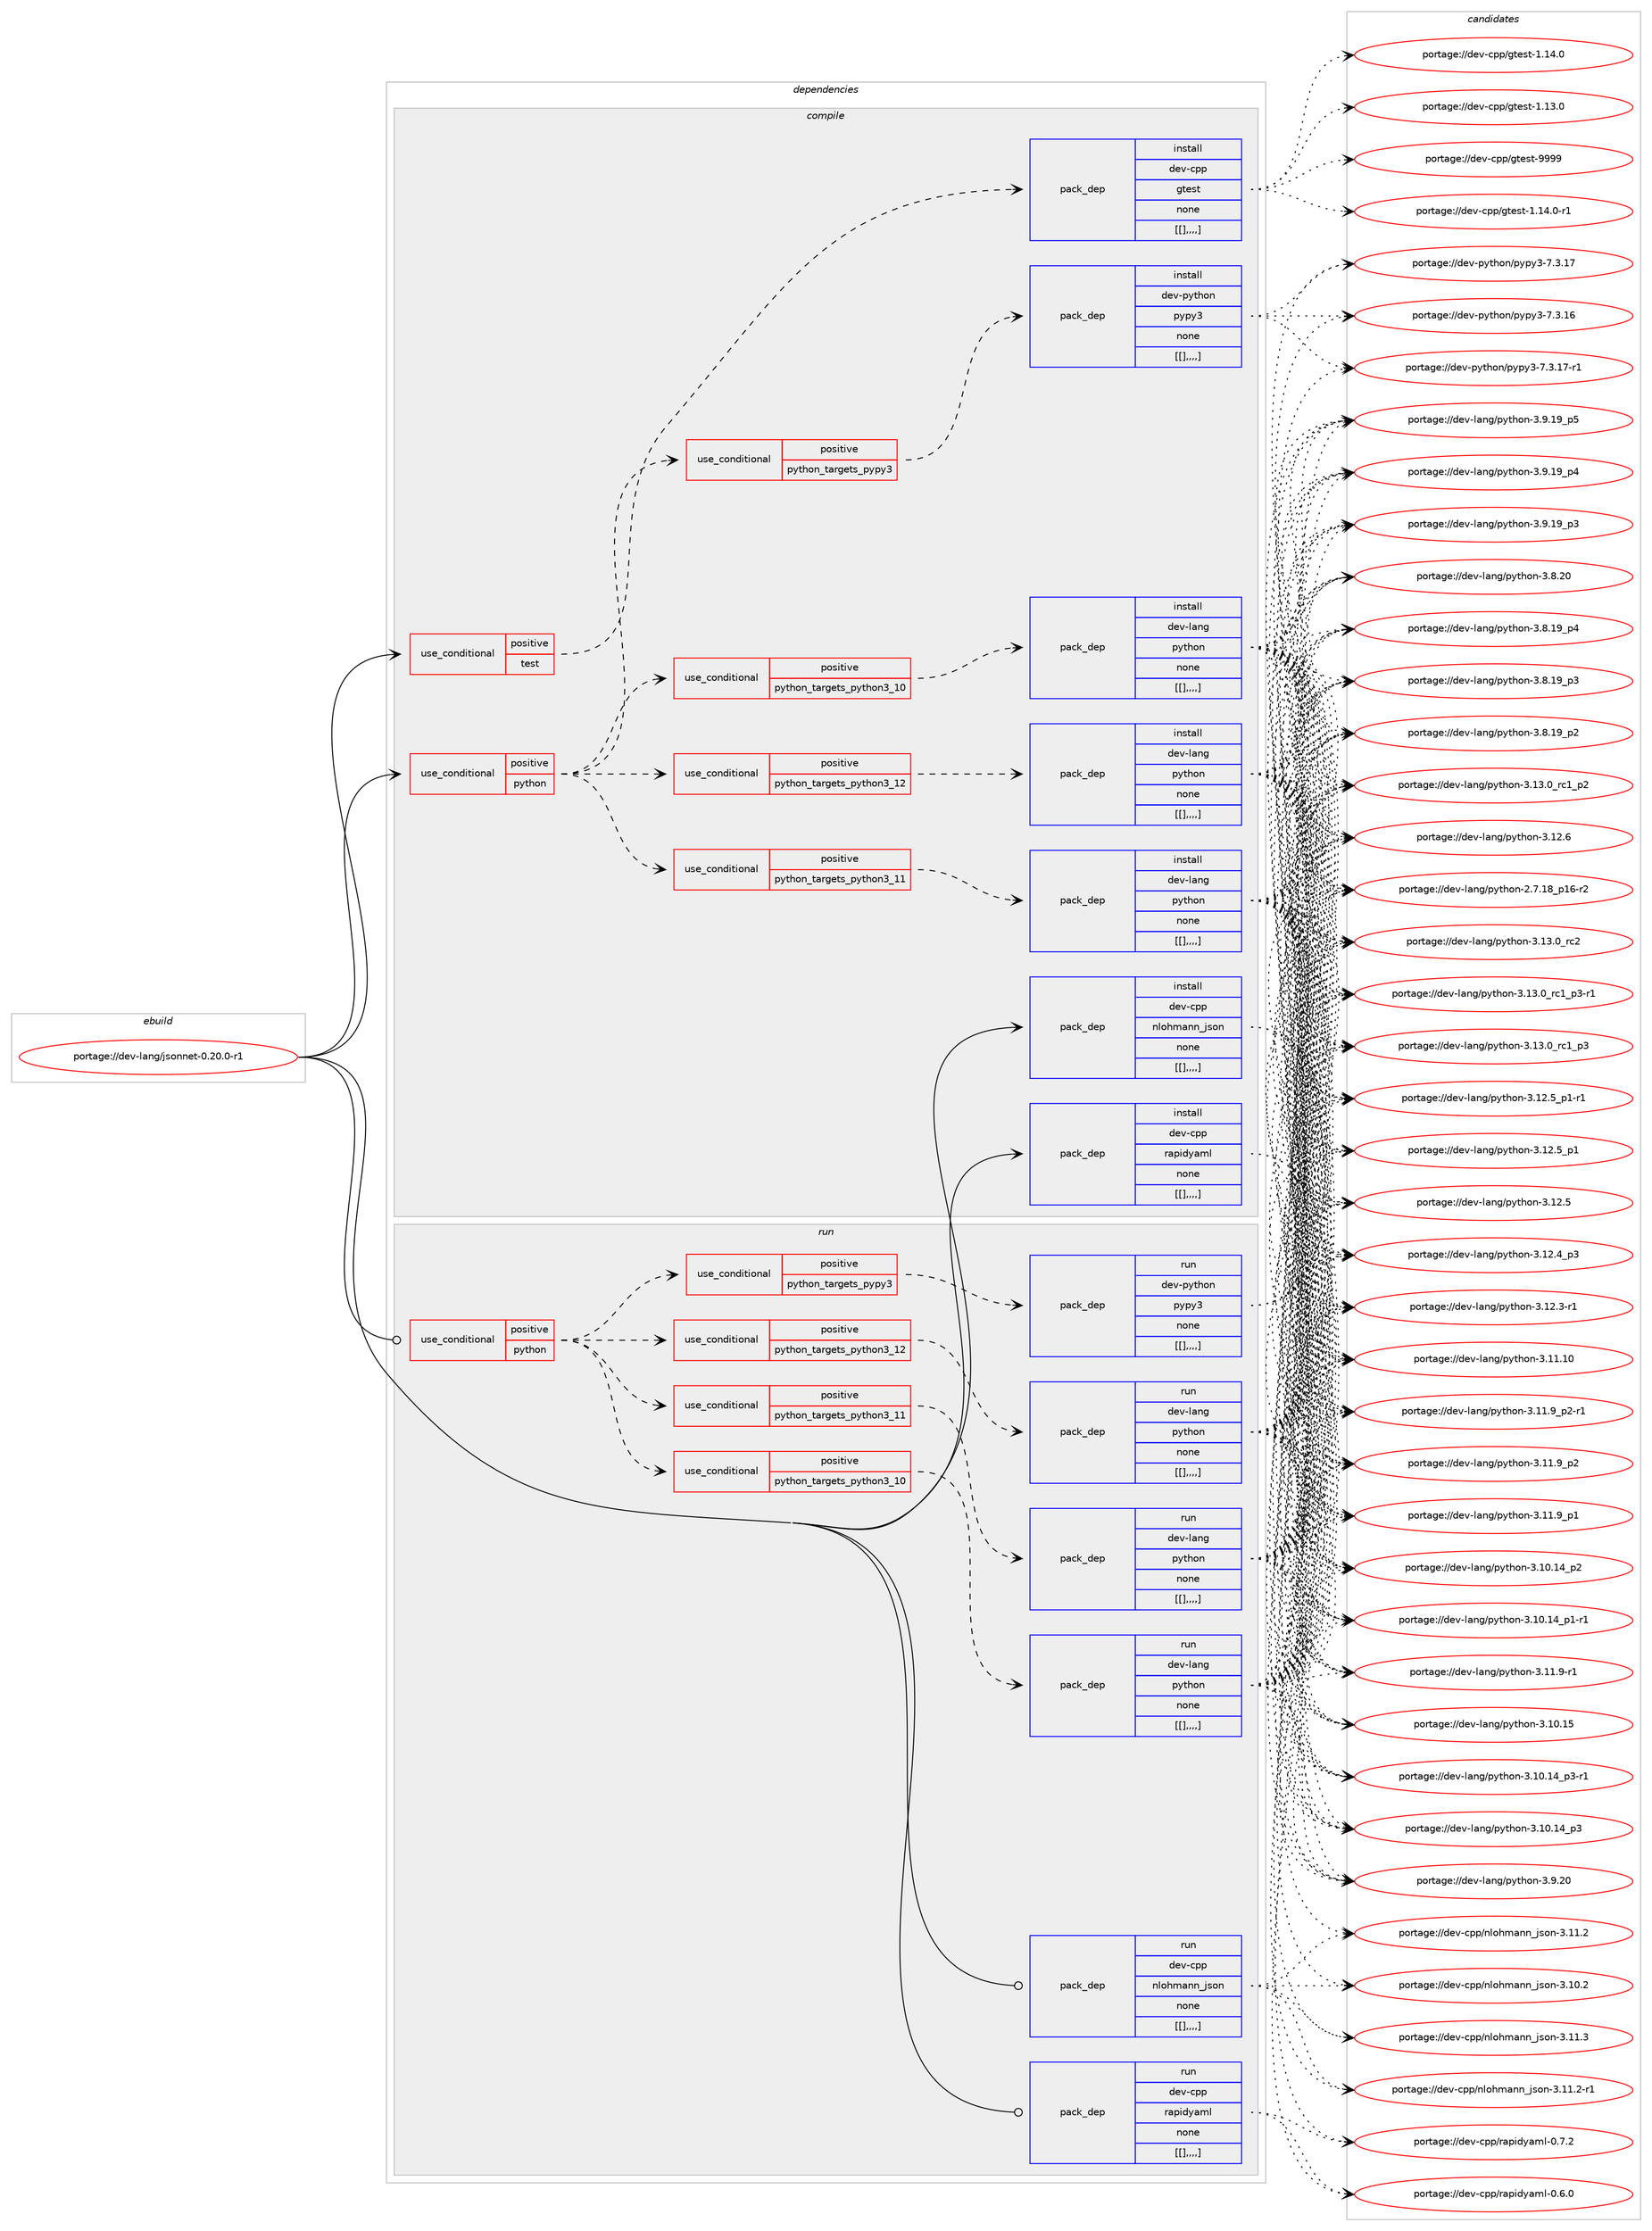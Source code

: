 digraph prolog {

# *************
# Graph options
# *************

newrank=true;
concentrate=true;
compound=true;
graph [rankdir=LR,fontname=Helvetica,fontsize=10,ranksep=1.5];#, ranksep=2.5, nodesep=0.2];
edge  [arrowhead=vee];
node  [fontname=Helvetica,fontsize=10];

# **********
# The ebuild
# **********

subgraph cluster_leftcol {
color=gray;
label=<<i>ebuild</i>>;
id [label="portage://dev-lang/jsonnet-0.20.0-r1", color=red, width=4, href="../dev-lang/jsonnet-0.20.0-r1.svg"];
}

# ****************
# The dependencies
# ****************

subgraph cluster_midcol {
color=gray;
label=<<i>dependencies</i>>;
subgraph cluster_compile {
fillcolor="#eeeeee";
style=filled;
label=<<i>compile</i>>;
subgraph cond23386 {
dependency99740 [label=<<TABLE BORDER="0" CELLBORDER="1" CELLSPACING="0" CELLPADDING="4"><TR><TD ROWSPAN="3" CELLPADDING="10">use_conditional</TD></TR><TR><TD>positive</TD></TR><TR><TD>python</TD></TR></TABLE>>, shape=none, color=red];
subgraph cond23387 {
dependency99741 [label=<<TABLE BORDER="0" CELLBORDER="1" CELLSPACING="0" CELLPADDING="4"><TR><TD ROWSPAN="3" CELLPADDING="10">use_conditional</TD></TR><TR><TD>positive</TD></TR><TR><TD>python_targets_pypy3</TD></TR></TABLE>>, shape=none, color=red];
subgraph pack75291 {
dependency99742 [label=<<TABLE BORDER="0" CELLBORDER="1" CELLSPACING="0" CELLPADDING="4" WIDTH="220"><TR><TD ROWSPAN="6" CELLPADDING="30">pack_dep</TD></TR><TR><TD WIDTH="110">install</TD></TR><TR><TD>dev-python</TD></TR><TR><TD>pypy3</TD></TR><TR><TD>none</TD></TR><TR><TD>[[],,,,]</TD></TR></TABLE>>, shape=none, color=blue];
}
dependency99741:e -> dependency99742:w [weight=20,style="dashed",arrowhead="vee"];
}
dependency99740:e -> dependency99741:w [weight=20,style="dashed",arrowhead="vee"];
subgraph cond23388 {
dependency99743 [label=<<TABLE BORDER="0" CELLBORDER="1" CELLSPACING="0" CELLPADDING="4"><TR><TD ROWSPAN="3" CELLPADDING="10">use_conditional</TD></TR><TR><TD>positive</TD></TR><TR><TD>python_targets_python3_10</TD></TR></TABLE>>, shape=none, color=red];
subgraph pack75292 {
dependency99744 [label=<<TABLE BORDER="0" CELLBORDER="1" CELLSPACING="0" CELLPADDING="4" WIDTH="220"><TR><TD ROWSPAN="6" CELLPADDING="30">pack_dep</TD></TR><TR><TD WIDTH="110">install</TD></TR><TR><TD>dev-lang</TD></TR><TR><TD>python</TD></TR><TR><TD>none</TD></TR><TR><TD>[[],,,,]</TD></TR></TABLE>>, shape=none, color=blue];
}
dependency99743:e -> dependency99744:w [weight=20,style="dashed",arrowhead="vee"];
}
dependency99740:e -> dependency99743:w [weight=20,style="dashed",arrowhead="vee"];
subgraph cond23389 {
dependency99745 [label=<<TABLE BORDER="0" CELLBORDER="1" CELLSPACING="0" CELLPADDING="4"><TR><TD ROWSPAN="3" CELLPADDING="10">use_conditional</TD></TR><TR><TD>positive</TD></TR><TR><TD>python_targets_python3_11</TD></TR></TABLE>>, shape=none, color=red];
subgraph pack75293 {
dependency99746 [label=<<TABLE BORDER="0" CELLBORDER="1" CELLSPACING="0" CELLPADDING="4" WIDTH="220"><TR><TD ROWSPAN="6" CELLPADDING="30">pack_dep</TD></TR><TR><TD WIDTH="110">install</TD></TR><TR><TD>dev-lang</TD></TR><TR><TD>python</TD></TR><TR><TD>none</TD></TR><TR><TD>[[],,,,]</TD></TR></TABLE>>, shape=none, color=blue];
}
dependency99745:e -> dependency99746:w [weight=20,style="dashed",arrowhead="vee"];
}
dependency99740:e -> dependency99745:w [weight=20,style="dashed",arrowhead="vee"];
subgraph cond23390 {
dependency99747 [label=<<TABLE BORDER="0" CELLBORDER="1" CELLSPACING="0" CELLPADDING="4"><TR><TD ROWSPAN="3" CELLPADDING="10">use_conditional</TD></TR><TR><TD>positive</TD></TR><TR><TD>python_targets_python3_12</TD></TR></TABLE>>, shape=none, color=red];
subgraph pack75294 {
dependency99748 [label=<<TABLE BORDER="0" CELLBORDER="1" CELLSPACING="0" CELLPADDING="4" WIDTH="220"><TR><TD ROWSPAN="6" CELLPADDING="30">pack_dep</TD></TR><TR><TD WIDTH="110">install</TD></TR><TR><TD>dev-lang</TD></TR><TR><TD>python</TD></TR><TR><TD>none</TD></TR><TR><TD>[[],,,,]</TD></TR></TABLE>>, shape=none, color=blue];
}
dependency99747:e -> dependency99748:w [weight=20,style="dashed",arrowhead="vee"];
}
dependency99740:e -> dependency99747:w [weight=20,style="dashed",arrowhead="vee"];
}
id:e -> dependency99740:w [weight=20,style="solid",arrowhead="vee"];
subgraph cond23391 {
dependency99749 [label=<<TABLE BORDER="0" CELLBORDER="1" CELLSPACING="0" CELLPADDING="4"><TR><TD ROWSPAN="3" CELLPADDING="10">use_conditional</TD></TR><TR><TD>positive</TD></TR><TR><TD>test</TD></TR></TABLE>>, shape=none, color=red];
subgraph pack75295 {
dependency99750 [label=<<TABLE BORDER="0" CELLBORDER="1" CELLSPACING="0" CELLPADDING="4" WIDTH="220"><TR><TD ROWSPAN="6" CELLPADDING="30">pack_dep</TD></TR><TR><TD WIDTH="110">install</TD></TR><TR><TD>dev-cpp</TD></TR><TR><TD>gtest</TD></TR><TR><TD>none</TD></TR><TR><TD>[[],,,,]</TD></TR></TABLE>>, shape=none, color=blue];
}
dependency99749:e -> dependency99750:w [weight=20,style="dashed",arrowhead="vee"];
}
id:e -> dependency99749:w [weight=20,style="solid",arrowhead="vee"];
subgraph pack75296 {
dependency99751 [label=<<TABLE BORDER="0" CELLBORDER="1" CELLSPACING="0" CELLPADDING="4" WIDTH="220"><TR><TD ROWSPAN="6" CELLPADDING="30">pack_dep</TD></TR><TR><TD WIDTH="110">install</TD></TR><TR><TD>dev-cpp</TD></TR><TR><TD>nlohmann_json</TD></TR><TR><TD>none</TD></TR><TR><TD>[[],,,,]</TD></TR></TABLE>>, shape=none, color=blue];
}
id:e -> dependency99751:w [weight=20,style="solid",arrowhead="vee"];
subgraph pack75297 {
dependency99752 [label=<<TABLE BORDER="0" CELLBORDER="1" CELLSPACING="0" CELLPADDING="4" WIDTH="220"><TR><TD ROWSPAN="6" CELLPADDING="30">pack_dep</TD></TR><TR><TD WIDTH="110">install</TD></TR><TR><TD>dev-cpp</TD></TR><TR><TD>rapidyaml</TD></TR><TR><TD>none</TD></TR><TR><TD>[[],,,,]</TD></TR></TABLE>>, shape=none, color=blue];
}
id:e -> dependency99752:w [weight=20,style="solid",arrowhead="vee"];
}
subgraph cluster_compileandrun {
fillcolor="#eeeeee";
style=filled;
label=<<i>compile and run</i>>;
}
subgraph cluster_run {
fillcolor="#eeeeee";
style=filled;
label=<<i>run</i>>;
subgraph cond23392 {
dependency99753 [label=<<TABLE BORDER="0" CELLBORDER="1" CELLSPACING="0" CELLPADDING="4"><TR><TD ROWSPAN="3" CELLPADDING="10">use_conditional</TD></TR><TR><TD>positive</TD></TR><TR><TD>python</TD></TR></TABLE>>, shape=none, color=red];
subgraph cond23393 {
dependency99754 [label=<<TABLE BORDER="0" CELLBORDER="1" CELLSPACING="0" CELLPADDING="4"><TR><TD ROWSPAN="3" CELLPADDING="10">use_conditional</TD></TR><TR><TD>positive</TD></TR><TR><TD>python_targets_pypy3</TD></TR></TABLE>>, shape=none, color=red];
subgraph pack75298 {
dependency99755 [label=<<TABLE BORDER="0" CELLBORDER="1" CELLSPACING="0" CELLPADDING="4" WIDTH="220"><TR><TD ROWSPAN="6" CELLPADDING="30">pack_dep</TD></TR><TR><TD WIDTH="110">run</TD></TR><TR><TD>dev-python</TD></TR><TR><TD>pypy3</TD></TR><TR><TD>none</TD></TR><TR><TD>[[],,,,]</TD></TR></TABLE>>, shape=none, color=blue];
}
dependency99754:e -> dependency99755:w [weight=20,style="dashed",arrowhead="vee"];
}
dependency99753:e -> dependency99754:w [weight=20,style="dashed",arrowhead="vee"];
subgraph cond23394 {
dependency99756 [label=<<TABLE BORDER="0" CELLBORDER="1" CELLSPACING="0" CELLPADDING="4"><TR><TD ROWSPAN="3" CELLPADDING="10">use_conditional</TD></TR><TR><TD>positive</TD></TR><TR><TD>python_targets_python3_10</TD></TR></TABLE>>, shape=none, color=red];
subgraph pack75299 {
dependency99757 [label=<<TABLE BORDER="0" CELLBORDER="1" CELLSPACING="0" CELLPADDING="4" WIDTH="220"><TR><TD ROWSPAN="6" CELLPADDING="30">pack_dep</TD></TR><TR><TD WIDTH="110">run</TD></TR><TR><TD>dev-lang</TD></TR><TR><TD>python</TD></TR><TR><TD>none</TD></TR><TR><TD>[[],,,,]</TD></TR></TABLE>>, shape=none, color=blue];
}
dependency99756:e -> dependency99757:w [weight=20,style="dashed",arrowhead="vee"];
}
dependency99753:e -> dependency99756:w [weight=20,style="dashed",arrowhead="vee"];
subgraph cond23395 {
dependency99758 [label=<<TABLE BORDER="0" CELLBORDER="1" CELLSPACING="0" CELLPADDING="4"><TR><TD ROWSPAN="3" CELLPADDING="10">use_conditional</TD></TR><TR><TD>positive</TD></TR><TR><TD>python_targets_python3_11</TD></TR></TABLE>>, shape=none, color=red];
subgraph pack75300 {
dependency99759 [label=<<TABLE BORDER="0" CELLBORDER="1" CELLSPACING="0" CELLPADDING="4" WIDTH="220"><TR><TD ROWSPAN="6" CELLPADDING="30">pack_dep</TD></TR><TR><TD WIDTH="110">run</TD></TR><TR><TD>dev-lang</TD></TR><TR><TD>python</TD></TR><TR><TD>none</TD></TR><TR><TD>[[],,,,]</TD></TR></TABLE>>, shape=none, color=blue];
}
dependency99758:e -> dependency99759:w [weight=20,style="dashed",arrowhead="vee"];
}
dependency99753:e -> dependency99758:w [weight=20,style="dashed",arrowhead="vee"];
subgraph cond23396 {
dependency99760 [label=<<TABLE BORDER="0" CELLBORDER="1" CELLSPACING="0" CELLPADDING="4"><TR><TD ROWSPAN="3" CELLPADDING="10">use_conditional</TD></TR><TR><TD>positive</TD></TR><TR><TD>python_targets_python3_12</TD></TR></TABLE>>, shape=none, color=red];
subgraph pack75301 {
dependency99761 [label=<<TABLE BORDER="0" CELLBORDER="1" CELLSPACING="0" CELLPADDING="4" WIDTH="220"><TR><TD ROWSPAN="6" CELLPADDING="30">pack_dep</TD></TR><TR><TD WIDTH="110">run</TD></TR><TR><TD>dev-lang</TD></TR><TR><TD>python</TD></TR><TR><TD>none</TD></TR><TR><TD>[[],,,,]</TD></TR></TABLE>>, shape=none, color=blue];
}
dependency99760:e -> dependency99761:w [weight=20,style="dashed",arrowhead="vee"];
}
dependency99753:e -> dependency99760:w [weight=20,style="dashed",arrowhead="vee"];
}
id:e -> dependency99753:w [weight=20,style="solid",arrowhead="odot"];
subgraph pack75302 {
dependency99762 [label=<<TABLE BORDER="0" CELLBORDER="1" CELLSPACING="0" CELLPADDING="4" WIDTH="220"><TR><TD ROWSPAN="6" CELLPADDING="30">pack_dep</TD></TR><TR><TD WIDTH="110">run</TD></TR><TR><TD>dev-cpp</TD></TR><TR><TD>nlohmann_json</TD></TR><TR><TD>none</TD></TR><TR><TD>[[],,,,]</TD></TR></TABLE>>, shape=none, color=blue];
}
id:e -> dependency99762:w [weight=20,style="solid",arrowhead="odot"];
subgraph pack75303 {
dependency99763 [label=<<TABLE BORDER="0" CELLBORDER="1" CELLSPACING="0" CELLPADDING="4" WIDTH="220"><TR><TD ROWSPAN="6" CELLPADDING="30">pack_dep</TD></TR><TR><TD WIDTH="110">run</TD></TR><TR><TD>dev-cpp</TD></TR><TR><TD>rapidyaml</TD></TR><TR><TD>none</TD></TR><TR><TD>[[],,,,]</TD></TR></TABLE>>, shape=none, color=blue];
}
id:e -> dependency99763:w [weight=20,style="solid",arrowhead="odot"];
}
}

# **************
# The candidates
# **************

subgraph cluster_choices {
rank=same;
color=gray;
label=<<i>candidates</i>>;

subgraph choice75291 {
color=black;
nodesep=1;
choice100101118451121211161041111104711212111212151455546514649554511449 [label="portage://dev-python/pypy3-7.3.17-r1", color=red, width=4,href="../dev-python/pypy3-7.3.17-r1.svg"];
choice10010111845112121116104111110471121211121215145554651464955 [label="portage://dev-python/pypy3-7.3.17", color=red, width=4,href="../dev-python/pypy3-7.3.17.svg"];
choice10010111845112121116104111110471121211121215145554651464954 [label="portage://dev-python/pypy3-7.3.16", color=red, width=4,href="../dev-python/pypy3-7.3.16.svg"];
dependency99742:e -> choice100101118451121211161041111104711212111212151455546514649554511449:w [style=dotted,weight="100"];
dependency99742:e -> choice10010111845112121116104111110471121211121215145554651464955:w [style=dotted,weight="100"];
dependency99742:e -> choice10010111845112121116104111110471121211121215145554651464954:w [style=dotted,weight="100"];
}
subgraph choice75292 {
color=black;
nodesep=1;
choice10010111845108971101034711212111610411111045514649514648951149950 [label="portage://dev-lang/python-3.13.0_rc2", color=red, width=4,href="../dev-lang/python-3.13.0_rc2.svg"];
choice1001011184510897110103471121211161041111104551464951464895114994995112514511449 [label="portage://dev-lang/python-3.13.0_rc1_p3-r1", color=red, width=4,href="../dev-lang/python-3.13.0_rc1_p3-r1.svg"];
choice100101118451089711010347112121116104111110455146495146489511499499511251 [label="portage://dev-lang/python-3.13.0_rc1_p3", color=red, width=4,href="../dev-lang/python-3.13.0_rc1_p3.svg"];
choice100101118451089711010347112121116104111110455146495146489511499499511250 [label="portage://dev-lang/python-3.13.0_rc1_p2", color=red, width=4,href="../dev-lang/python-3.13.0_rc1_p2.svg"];
choice10010111845108971101034711212111610411111045514649504654 [label="portage://dev-lang/python-3.12.6", color=red, width=4,href="../dev-lang/python-3.12.6.svg"];
choice1001011184510897110103471121211161041111104551464950465395112494511449 [label="portage://dev-lang/python-3.12.5_p1-r1", color=red, width=4,href="../dev-lang/python-3.12.5_p1-r1.svg"];
choice100101118451089711010347112121116104111110455146495046539511249 [label="portage://dev-lang/python-3.12.5_p1", color=red, width=4,href="../dev-lang/python-3.12.5_p1.svg"];
choice10010111845108971101034711212111610411111045514649504653 [label="portage://dev-lang/python-3.12.5", color=red, width=4,href="../dev-lang/python-3.12.5.svg"];
choice100101118451089711010347112121116104111110455146495046529511251 [label="portage://dev-lang/python-3.12.4_p3", color=red, width=4,href="../dev-lang/python-3.12.4_p3.svg"];
choice100101118451089711010347112121116104111110455146495046514511449 [label="portage://dev-lang/python-3.12.3-r1", color=red, width=4,href="../dev-lang/python-3.12.3-r1.svg"];
choice1001011184510897110103471121211161041111104551464949464948 [label="portage://dev-lang/python-3.11.10", color=red, width=4,href="../dev-lang/python-3.11.10.svg"];
choice1001011184510897110103471121211161041111104551464949465795112504511449 [label="portage://dev-lang/python-3.11.9_p2-r1", color=red, width=4,href="../dev-lang/python-3.11.9_p2-r1.svg"];
choice100101118451089711010347112121116104111110455146494946579511250 [label="portage://dev-lang/python-3.11.9_p2", color=red, width=4,href="../dev-lang/python-3.11.9_p2.svg"];
choice100101118451089711010347112121116104111110455146494946579511249 [label="portage://dev-lang/python-3.11.9_p1", color=red, width=4,href="../dev-lang/python-3.11.9_p1.svg"];
choice100101118451089711010347112121116104111110455146494946574511449 [label="portage://dev-lang/python-3.11.9-r1", color=red, width=4,href="../dev-lang/python-3.11.9-r1.svg"];
choice1001011184510897110103471121211161041111104551464948464953 [label="portage://dev-lang/python-3.10.15", color=red, width=4,href="../dev-lang/python-3.10.15.svg"];
choice100101118451089711010347112121116104111110455146494846495295112514511449 [label="portage://dev-lang/python-3.10.14_p3-r1", color=red, width=4,href="../dev-lang/python-3.10.14_p3-r1.svg"];
choice10010111845108971101034711212111610411111045514649484649529511251 [label="portage://dev-lang/python-3.10.14_p3", color=red, width=4,href="../dev-lang/python-3.10.14_p3.svg"];
choice10010111845108971101034711212111610411111045514649484649529511250 [label="portage://dev-lang/python-3.10.14_p2", color=red, width=4,href="../dev-lang/python-3.10.14_p2.svg"];
choice100101118451089711010347112121116104111110455146494846495295112494511449 [label="portage://dev-lang/python-3.10.14_p1-r1", color=red, width=4,href="../dev-lang/python-3.10.14_p1-r1.svg"];
choice10010111845108971101034711212111610411111045514657465048 [label="portage://dev-lang/python-3.9.20", color=red, width=4,href="../dev-lang/python-3.9.20.svg"];
choice100101118451089711010347112121116104111110455146574649579511253 [label="portage://dev-lang/python-3.9.19_p5", color=red, width=4,href="../dev-lang/python-3.9.19_p5.svg"];
choice100101118451089711010347112121116104111110455146574649579511252 [label="portage://dev-lang/python-3.9.19_p4", color=red, width=4,href="../dev-lang/python-3.9.19_p4.svg"];
choice100101118451089711010347112121116104111110455146574649579511251 [label="portage://dev-lang/python-3.9.19_p3", color=red, width=4,href="../dev-lang/python-3.9.19_p3.svg"];
choice10010111845108971101034711212111610411111045514656465048 [label="portage://dev-lang/python-3.8.20", color=red, width=4,href="../dev-lang/python-3.8.20.svg"];
choice100101118451089711010347112121116104111110455146564649579511252 [label="portage://dev-lang/python-3.8.19_p4", color=red, width=4,href="../dev-lang/python-3.8.19_p4.svg"];
choice100101118451089711010347112121116104111110455146564649579511251 [label="portage://dev-lang/python-3.8.19_p3", color=red, width=4,href="../dev-lang/python-3.8.19_p3.svg"];
choice100101118451089711010347112121116104111110455146564649579511250 [label="portage://dev-lang/python-3.8.19_p2", color=red, width=4,href="../dev-lang/python-3.8.19_p2.svg"];
choice100101118451089711010347112121116104111110455046554649569511249544511450 [label="portage://dev-lang/python-2.7.18_p16-r2", color=red, width=4,href="../dev-lang/python-2.7.18_p16-r2.svg"];
dependency99744:e -> choice10010111845108971101034711212111610411111045514649514648951149950:w [style=dotted,weight="100"];
dependency99744:e -> choice1001011184510897110103471121211161041111104551464951464895114994995112514511449:w [style=dotted,weight="100"];
dependency99744:e -> choice100101118451089711010347112121116104111110455146495146489511499499511251:w [style=dotted,weight="100"];
dependency99744:e -> choice100101118451089711010347112121116104111110455146495146489511499499511250:w [style=dotted,weight="100"];
dependency99744:e -> choice10010111845108971101034711212111610411111045514649504654:w [style=dotted,weight="100"];
dependency99744:e -> choice1001011184510897110103471121211161041111104551464950465395112494511449:w [style=dotted,weight="100"];
dependency99744:e -> choice100101118451089711010347112121116104111110455146495046539511249:w [style=dotted,weight="100"];
dependency99744:e -> choice10010111845108971101034711212111610411111045514649504653:w [style=dotted,weight="100"];
dependency99744:e -> choice100101118451089711010347112121116104111110455146495046529511251:w [style=dotted,weight="100"];
dependency99744:e -> choice100101118451089711010347112121116104111110455146495046514511449:w [style=dotted,weight="100"];
dependency99744:e -> choice1001011184510897110103471121211161041111104551464949464948:w [style=dotted,weight="100"];
dependency99744:e -> choice1001011184510897110103471121211161041111104551464949465795112504511449:w [style=dotted,weight="100"];
dependency99744:e -> choice100101118451089711010347112121116104111110455146494946579511250:w [style=dotted,weight="100"];
dependency99744:e -> choice100101118451089711010347112121116104111110455146494946579511249:w [style=dotted,weight="100"];
dependency99744:e -> choice100101118451089711010347112121116104111110455146494946574511449:w [style=dotted,weight="100"];
dependency99744:e -> choice1001011184510897110103471121211161041111104551464948464953:w [style=dotted,weight="100"];
dependency99744:e -> choice100101118451089711010347112121116104111110455146494846495295112514511449:w [style=dotted,weight="100"];
dependency99744:e -> choice10010111845108971101034711212111610411111045514649484649529511251:w [style=dotted,weight="100"];
dependency99744:e -> choice10010111845108971101034711212111610411111045514649484649529511250:w [style=dotted,weight="100"];
dependency99744:e -> choice100101118451089711010347112121116104111110455146494846495295112494511449:w [style=dotted,weight="100"];
dependency99744:e -> choice10010111845108971101034711212111610411111045514657465048:w [style=dotted,weight="100"];
dependency99744:e -> choice100101118451089711010347112121116104111110455146574649579511253:w [style=dotted,weight="100"];
dependency99744:e -> choice100101118451089711010347112121116104111110455146574649579511252:w [style=dotted,weight="100"];
dependency99744:e -> choice100101118451089711010347112121116104111110455146574649579511251:w [style=dotted,weight="100"];
dependency99744:e -> choice10010111845108971101034711212111610411111045514656465048:w [style=dotted,weight="100"];
dependency99744:e -> choice100101118451089711010347112121116104111110455146564649579511252:w [style=dotted,weight="100"];
dependency99744:e -> choice100101118451089711010347112121116104111110455146564649579511251:w [style=dotted,weight="100"];
dependency99744:e -> choice100101118451089711010347112121116104111110455146564649579511250:w [style=dotted,weight="100"];
dependency99744:e -> choice100101118451089711010347112121116104111110455046554649569511249544511450:w [style=dotted,weight="100"];
}
subgraph choice75293 {
color=black;
nodesep=1;
choice10010111845108971101034711212111610411111045514649514648951149950 [label="portage://dev-lang/python-3.13.0_rc2", color=red, width=4,href="../dev-lang/python-3.13.0_rc2.svg"];
choice1001011184510897110103471121211161041111104551464951464895114994995112514511449 [label="portage://dev-lang/python-3.13.0_rc1_p3-r1", color=red, width=4,href="../dev-lang/python-3.13.0_rc1_p3-r1.svg"];
choice100101118451089711010347112121116104111110455146495146489511499499511251 [label="portage://dev-lang/python-3.13.0_rc1_p3", color=red, width=4,href="../dev-lang/python-3.13.0_rc1_p3.svg"];
choice100101118451089711010347112121116104111110455146495146489511499499511250 [label="portage://dev-lang/python-3.13.0_rc1_p2", color=red, width=4,href="../dev-lang/python-3.13.0_rc1_p2.svg"];
choice10010111845108971101034711212111610411111045514649504654 [label="portage://dev-lang/python-3.12.6", color=red, width=4,href="../dev-lang/python-3.12.6.svg"];
choice1001011184510897110103471121211161041111104551464950465395112494511449 [label="portage://dev-lang/python-3.12.5_p1-r1", color=red, width=4,href="../dev-lang/python-3.12.5_p1-r1.svg"];
choice100101118451089711010347112121116104111110455146495046539511249 [label="portage://dev-lang/python-3.12.5_p1", color=red, width=4,href="../dev-lang/python-3.12.5_p1.svg"];
choice10010111845108971101034711212111610411111045514649504653 [label="portage://dev-lang/python-3.12.5", color=red, width=4,href="../dev-lang/python-3.12.5.svg"];
choice100101118451089711010347112121116104111110455146495046529511251 [label="portage://dev-lang/python-3.12.4_p3", color=red, width=4,href="../dev-lang/python-3.12.4_p3.svg"];
choice100101118451089711010347112121116104111110455146495046514511449 [label="portage://dev-lang/python-3.12.3-r1", color=red, width=4,href="../dev-lang/python-3.12.3-r1.svg"];
choice1001011184510897110103471121211161041111104551464949464948 [label="portage://dev-lang/python-3.11.10", color=red, width=4,href="../dev-lang/python-3.11.10.svg"];
choice1001011184510897110103471121211161041111104551464949465795112504511449 [label="portage://dev-lang/python-3.11.9_p2-r1", color=red, width=4,href="../dev-lang/python-3.11.9_p2-r1.svg"];
choice100101118451089711010347112121116104111110455146494946579511250 [label="portage://dev-lang/python-3.11.9_p2", color=red, width=4,href="../dev-lang/python-3.11.9_p2.svg"];
choice100101118451089711010347112121116104111110455146494946579511249 [label="portage://dev-lang/python-3.11.9_p1", color=red, width=4,href="../dev-lang/python-3.11.9_p1.svg"];
choice100101118451089711010347112121116104111110455146494946574511449 [label="portage://dev-lang/python-3.11.9-r1", color=red, width=4,href="../dev-lang/python-3.11.9-r1.svg"];
choice1001011184510897110103471121211161041111104551464948464953 [label="portage://dev-lang/python-3.10.15", color=red, width=4,href="../dev-lang/python-3.10.15.svg"];
choice100101118451089711010347112121116104111110455146494846495295112514511449 [label="portage://dev-lang/python-3.10.14_p3-r1", color=red, width=4,href="../dev-lang/python-3.10.14_p3-r1.svg"];
choice10010111845108971101034711212111610411111045514649484649529511251 [label="portage://dev-lang/python-3.10.14_p3", color=red, width=4,href="../dev-lang/python-3.10.14_p3.svg"];
choice10010111845108971101034711212111610411111045514649484649529511250 [label="portage://dev-lang/python-3.10.14_p2", color=red, width=4,href="../dev-lang/python-3.10.14_p2.svg"];
choice100101118451089711010347112121116104111110455146494846495295112494511449 [label="portage://dev-lang/python-3.10.14_p1-r1", color=red, width=4,href="../dev-lang/python-3.10.14_p1-r1.svg"];
choice10010111845108971101034711212111610411111045514657465048 [label="portage://dev-lang/python-3.9.20", color=red, width=4,href="../dev-lang/python-3.9.20.svg"];
choice100101118451089711010347112121116104111110455146574649579511253 [label="portage://dev-lang/python-3.9.19_p5", color=red, width=4,href="../dev-lang/python-3.9.19_p5.svg"];
choice100101118451089711010347112121116104111110455146574649579511252 [label="portage://dev-lang/python-3.9.19_p4", color=red, width=4,href="../dev-lang/python-3.9.19_p4.svg"];
choice100101118451089711010347112121116104111110455146574649579511251 [label="portage://dev-lang/python-3.9.19_p3", color=red, width=4,href="../dev-lang/python-3.9.19_p3.svg"];
choice10010111845108971101034711212111610411111045514656465048 [label="portage://dev-lang/python-3.8.20", color=red, width=4,href="../dev-lang/python-3.8.20.svg"];
choice100101118451089711010347112121116104111110455146564649579511252 [label="portage://dev-lang/python-3.8.19_p4", color=red, width=4,href="../dev-lang/python-3.8.19_p4.svg"];
choice100101118451089711010347112121116104111110455146564649579511251 [label="portage://dev-lang/python-3.8.19_p3", color=red, width=4,href="../dev-lang/python-3.8.19_p3.svg"];
choice100101118451089711010347112121116104111110455146564649579511250 [label="portage://dev-lang/python-3.8.19_p2", color=red, width=4,href="../dev-lang/python-3.8.19_p2.svg"];
choice100101118451089711010347112121116104111110455046554649569511249544511450 [label="portage://dev-lang/python-2.7.18_p16-r2", color=red, width=4,href="../dev-lang/python-2.7.18_p16-r2.svg"];
dependency99746:e -> choice10010111845108971101034711212111610411111045514649514648951149950:w [style=dotted,weight="100"];
dependency99746:e -> choice1001011184510897110103471121211161041111104551464951464895114994995112514511449:w [style=dotted,weight="100"];
dependency99746:e -> choice100101118451089711010347112121116104111110455146495146489511499499511251:w [style=dotted,weight="100"];
dependency99746:e -> choice100101118451089711010347112121116104111110455146495146489511499499511250:w [style=dotted,weight="100"];
dependency99746:e -> choice10010111845108971101034711212111610411111045514649504654:w [style=dotted,weight="100"];
dependency99746:e -> choice1001011184510897110103471121211161041111104551464950465395112494511449:w [style=dotted,weight="100"];
dependency99746:e -> choice100101118451089711010347112121116104111110455146495046539511249:w [style=dotted,weight="100"];
dependency99746:e -> choice10010111845108971101034711212111610411111045514649504653:w [style=dotted,weight="100"];
dependency99746:e -> choice100101118451089711010347112121116104111110455146495046529511251:w [style=dotted,weight="100"];
dependency99746:e -> choice100101118451089711010347112121116104111110455146495046514511449:w [style=dotted,weight="100"];
dependency99746:e -> choice1001011184510897110103471121211161041111104551464949464948:w [style=dotted,weight="100"];
dependency99746:e -> choice1001011184510897110103471121211161041111104551464949465795112504511449:w [style=dotted,weight="100"];
dependency99746:e -> choice100101118451089711010347112121116104111110455146494946579511250:w [style=dotted,weight="100"];
dependency99746:e -> choice100101118451089711010347112121116104111110455146494946579511249:w [style=dotted,weight="100"];
dependency99746:e -> choice100101118451089711010347112121116104111110455146494946574511449:w [style=dotted,weight="100"];
dependency99746:e -> choice1001011184510897110103471121211161041111104551464948464953:w [style=dotted,weight="100"];
dependency99746:e -> choice100101118451089711010347112121116104111110455146494846495295112514511449:w [style=dotted,weight="100"];
dependency99746:e -> choice10010111845108971101034711212111610411111045514649484649529511251:w [style=dotted,weight="100"];
dependency99746:e -> choice10010111845108971101034711212111610411111045514649484649529511250:w [style=dotted,weight="100"];
dependency99746:e -> choice100101118451089711010347112121116104111110455146494846495295112494511449:w [style=dotted,weight="100"];
dependency99746:e -> choice10010111845108971101034711212111610411111045514657465048:w [style=dotted,weight="100"];
dependency99746:e -> choice100101118451089711010347112121116104111110455146574649579511253:w [style=dotted,weight="100"];
dependency99746:e -> choice100101118451089711010347112121116104111110455146574649579511252:w [style=dotted,weight="100"];
dependency99746:e -> choice100101118451089711010347112121116104111110455146574649579511251:w [style=dotted,weight="100"];
dependency99746:e -> choice10010111845108971101034711212111610411111045514656465048:w [style=dotted,weight="100"];
dependency99746:e -> choice100101118451089711010347112121116104111110455146564649579511252:w [style=dotted,weight="100"];
dependency99746:e -> choice100101118451089711010347112121116104111110455146564649579511251:w [style=dotted,weight="100"];
dependency99746:e -> choice100101118451089711010347112121116104111110455146564649579511250:w [style=dotted,weight="100"];
dependency99746:e -> choice100101118451089711010347112121116104111110455046554649569511249544511450:w [style=dotted,weight="100"];
}
subgraph choice75294 {
color=black;
nodesep=1;
choice10010111845108971101034711212111610411111045514649514648951149950 [label="portage://dev-lang/python-3.13.0_rc2", color=red, width=4,href="../dev-lang/python-3.13.0_rc2.svg"];
choice1001011184510897110103471121211161041111104551464951464895114994995112514511449 [label="portage://dev-lang/python-3.13.0_rc1_p3-r1", color=red, width=4,href="../dev-lang/python-3.13.0_rc1_p3-r1.svg"];
choice100101118451089711010347112121116104111110455146495146489511499499511251 [label="portage://dev-lang/python-3.13.0_rc1_p3", color=red, width=4,href="../dev-lang/python-3.13.0_rc1_p3.svg"];
choice100101118451089711010347112121116104111110455146495146489511499499511250 [label="portage://dev-lang/python-3.13.0_rc1_p2", color=red, width=4,href="../dev-lang/python-3.13.0_rc1_p2.svg"];
choice10010111845108971101034711212111610411111045514649504654 [label="portage://dev-lang/python-3.12.6", color=red, width=4,href="../dev-lang/python-3.12.6.svg"];
choice1001011184510897110103471121211161041111104551464950465395112494511449 [label="portage://dev-lang/python-3.12.5_p1-r1", color=red, width=4,href="../dev-lang/python-3.12.5_p1-r1.svg"];
choice100101118451089711010347112121116104111110455146495046539511249 [label="portage://dev-lang/python-3.12.5_p1", color=red, width=4,href="../dev-lang/python-3.12.5_p1.svg"];
choice10010111845108971101034711212111610411111045514649504653 [label="portage://dev-lang/python-3.12.5", color=red, width=4,href="../dev-lang/python-3.12.5.svg"];
choice100101118451089711010347112121116104111110455146495046529511251 [label="portage://dev-lang/python-3.12.4_p3", color=red, width=4,href="../dev-lang/python-3.12.4_p3.svg"];
choice100101118451089711010347112121116104111110455146495046514511449 [label="portage://dev-lang/python-3.12.3-r1", color=red, width=4,href="../dev-lang/python-3.12.3-r1.svg"];
choice1001011184510897110103471121211161041111104551464949464948 [label="portage://dev-lang/python-3.11.10", color=red, width=4,href="../dev-lang/python-3.11.10.svg"];
choice1001011184510897110103471121211161041111104551464949465795112504511449 [label="portage://dev-lang/python-3.11.9_p2-r1", color=red, width=4,href="../dev-lang/python-3.11.9_p2-r1.svg"];
choice100101118451089711010347112121116104111110455146494946579511250 [label="portage://dev-lang/python-3.11.9_p2", color=red, width=4,href="../dev-lang/python-3.11.9_p2.svg"];
choice100101118451089711010347112121116104111110455146494946579511249 [label="portage://dev-lang/python-3.11.9_p1", color=red, width=4,href="../dev-lang/python-3.11.9_p1.svg"];
choice100101118451089711010347112121116104111110455146494946574511449 [label="portage://dev-lang/python-3.11.9-r1", color=red, width=4,href="../dev-lang/python-3.11.9-r1.svg"];
choice1001011184510897110103471121211161041111104551464948464953 [label="portage://dev-lang/python-3.10.15", color=red, width=4,href="../dev-lang/python-3.10.15.svg"];
choice100101118451089711010347112121116104111110455146494846495295112514511449 [label="portage://dev-lang/python-3.10.14_p3-r1", color=red, width=4,href="../dev-lang/python-3.10.14_p3-r1.svg"];
choice10010111845108971101034711212111610411111045514649484649529511251 [label="portage://dev-lang/python-3.10.14_p3", color=red, width=4,href="../dev-lang/python-3.10.14_p3.svg"];
choice10010111845108971101034711212111610411111045514649484649529511250 [label="portage://dev-lang/python-3.10.14_p2", color=red, width=4,href="../dev-lang/python-3.10.14_p2.svg"];
choice100101118451089711010347112121116104111110455146494846495295112494511449 [label="portage://dev-lang/python-3.10.14_p1-r1", color=red, width=4,href="../dev-lang/python-3.10.14_p1-r1.svg"];
choice10010111845108971101034711212111610411111045514657465048 [label="portage://dev-lang/python-3.9.20", color=red, width=4,href="../dev-lang/python-3.9.20.svg"];
choice100101118451089711010347112121116104111110455146574649579511253 [label="portage://dev-lang/python-3.9.19_p5", color=red, width=4,href="../dev-lang/python-3.9.19_p5.svg"];
choice100101118451089711010347112121116104111110455146574649579511252 [label="portage://dev-lang/python-3.9.19_p4", color=red, width=4,href="../dev-lang/python-3.9.19_p4.svg"];
choice100101118451089711010347112121116104111110455146574649579511251 [label="portage://dev-lang/python-3.9.19_p3", color=red, width=4,href="../dev-lang/python-3.9.19_p3.svg"];
choice10010111845108971101034711212111610411111045514656465048 [label="portage://dev-lang/python-3.8.20", color=red, width=4,href="../dev-lang/python-3.8.20.svg"];
choice100101118451089711010347112121116104111110455146564649579511252 [label="portage://dev-lang/python-3.8.19_p4", color=red, width=4,href="../dev-lang/python-3.8.19_p4.svg"];
choice100101118451089711010347112121116104111110455146564649579511251 [label="portage://dev-lang/python-3.8.19_p3", color=red, width=4,href="../dev-lang/python-3.8.19_p3.svg"];
choice100101118451089711010347112121116104111110455146564649579511250 [label="portage://dev-lang/python-3.8.19_p2", color=red, width=4,href="../dev-lang/python-3.8.19_p2.svg"];
choice100101118451089711010347112121116104111110455046554649569511249544511450 [label="portage://dev-lang/python-2.7.18_p16-r2", color=red, width=4,href="../dev-lang/python-2.7.18_p16-r2.svg"];
dependency99748:e -> choice10010111845108971101034711212111610411111045514649514648951149950:w [style=dotted,weight="100"];
dependency99748:e -> choice1001011184510897110103471121211161041111104551464951464895114994995112514511449:w [style=dotted,weight="100"];
dependency99748:e -> choice100101118451089711010347112121116104111110455146495146489511499499511251:w [style=dotted,weight="100"];
dependency99748:e -> choice100101118451089711010347112121116104111110455146495146489511499499511250:w [style=dotted,weight="100"];
dependency99748:e -> choice10010111845108971101034711212111610411111045514649504654:w [style=dotted,weight="100"];
dependency99748:e -> choice1001011184510897110103471121211161041111104551464950465395112494511449:w [style=dotted,weight="100"];
dependency99748:e -> choice100101118451089711010347112121116104111110455146495046539511249:w [style=dotted,weight="100"];
dependency99748:e -> choice10010111845108971101034711212111610411111045514649504653:w [style=dotted,weight="100"];
dependency99748:e -> choice100101118451089711010347112121116104111110455146495046529511251:w [style=dotted,weight="100"];
dependency99748:e -> choice100101118451089711010347112121116104111110455146495046514511449:w [style=dotted,weight="100"];
dependency99748:e -> choice1001011184510897110103471121211161041111104551464949464948:w [style=dotted,weight="100"];
dependency99748:e -> choice1001011184510897110103471121211161041111104551464949465795112504511449:w [style=dotted,weight="100"];
dependency99748:e -> choice100101118451089711010347112121116104111110455146494946579511250:w [style=dotted,weight="100"];
dependency99748:e -> choice100101118451089711010347112121116104111110455146494946579511249:w [style=dotted,weight="100"];
dependency99748:e -> choice100101118451089711010347112121116104111110455146494946574511449:w [style=dotted,weight="100"];
dependency99748:e -> choice1001011184510897110103471121211161041111104551464948464953:w [style=dotted,weight="100"];
dependency99748:e -> choice100101118451089711010347112121116104111110455146494846495295112514511449:w [style=dotted,weight="100"];
dependency99748:e -> choice10010111845108971101034711212111610411111045514649484649529511251:w [style=dotted,weight="100"];
dependency99748:e -> choice10010111845108971101034711212111610411111045514649484649529511250:w [style=dotted,weight="100"];
dependency99748:e -> choice100101118451089711010347112121116104111110455146494846495295112494511449:w [style=dotted,weight="100"];
dependency99748:e -> choice10010111845108971101034711212111610411111045514657465048:w [style=dotted,weight="100"];
dependency99748:e -> choice100101118451089711010347112121116104111110455146574649579511253:w [style=dotted,weight="100"];
dependency99748:e -> choice100101118451089711010347112121116104111110455146574649579511252:w [style=dotted,weight="100"];
dependency99748:e -> choice100101118451089711010347112121116104111110455146574649579511251:w [style=dotted,weight="100"];
dependency99748:e -> choice10010111845108971101034711212111610411111045514656465048:w [style=dotted,weight="100"];
dependency99748:e -> choice100101118451089711010347112121116104111110455146564649579511252:w [style=dotted,weight="100"];
dependency99748:e -> choice100101118451089711010347112121116104111110455146564649579511251:w [style=dotted,weight="100"];
dependency99748:e -> choice100101118451089711010347112121116104111110455146564649579511250:w [style=dotted,weight="100"];
dependency99748:e -> choice100101118451089711010347112121116104111110455046554649569511249544511450:w [style=dotted,weight="100"];
}
subgraph choice75295 {
color=black;
nodesep=1;
choice1001011184599112112471031161011151164557575757 [label="portage://dev-cpp/gtest-9999", color=red, width=4,href="../dev-cpp/gtest-9999.svg"];
choice100101118459911211247103116101115116454946495246484511449 [label="portage://dev-cpp/gtest-1.14.0-r1", color=red, width=4,href="../dev-cpp/gtest-1.14.0-r1.svg"];
choice10010111845991121124710311610111511645494649524648 [label="portage://dev-cpp/gtest-1.14.0", color=red, width=4,href="../dev-cpp/gtest-1.14.0.svg"];
choice10010111845991121124710311610111511645494649514648 [label="portage://dev-cpp/gtest-1.13.0", color=red, width=4,href="../dev-cpp/gtest-1.13.0.svg"];
dependency99750:e -> choice1001011184599112112471031161011151164557575757:w [style=dotted,weight="100"];
dependency99750:e -> choice100101118459911211247103116101115116454946495246484511449:w [style=dotted,weight="100"];
dependency99750:e -> choice10010111845991121124710311610111511645494649524648:w [style=dotted,weight="100"];
dependency99750:e -> choice10010111845991121124710311610111511645494649514648:w [style=dotted,weight="100"];
}
subgraph choice75296 {
color=black;
nodesep=1;
choice100101118459911211247110108111104109971101109510611511111045514649494651 [label="portage://dev-cpp/nlohmann_json-3.11.3", color=red, width=4,href="../dev-cpp/nlohmann_json-3.11.3.svg"];
choice1001011184599112112471101081111041099711011095106115111110455146494946504511449 [label="portage://dev-cpp/nlohmann_json-3.11.2-r1", color=red, width=4,href="../dev-cpp/nlohmann_json-3.11.2-r1.svg"];
choice100101118459911211247110108111104109971101109510611511111045514649494650 [label="portage://dev-cpp/nlohmann_json-3.11.2", color=red, width=4,href="../dev-cpp/nlohmann_json-3.11.2.svg"];
choice100101118459911211247110108111104109971101109510611511111045514649484650 [label="portage://dev-cpp/nlohmann_json-3.10.2", color=red, width=4,href="../dev-cpp/nlohmann_json-3.10.2.svg"];
dependency99751:e -> choice100101118459911211247110108111104109971101109510611511111045514649494651:w [style=dotted,weight="100"];
dependency99751:e -> choice1001011184599112112471101081111041099711011095106115111110455146494946504511449:w [style=dotted,weight="100"];
dependency99751:e -> choice100101118459911211247110108111104109971101109510611511111045514649494650:w [style=dotted,weight="100"];
dependency99751:e -> choice100101118459911211247110108111104109971101109510611511111045514649484650:w [style=dotted,weight="100"];
}
subgraph choice75297 {
color=black;
nodesep=1;
choice1001011184599112112471149711210510012197109108454846554650 [label="portage://dev-cpp/rapidyaml-0.7.2", color=red, width=4,href="../dev-cpp/rapidyaml-0.7.2.svg"];
choice1001011184599112112471149711210510012197109108454846544648 [label="portage://dev-cpp/rapidyaml-0.6.0", color=red, width=4,href="../dev-cpp/rapidyaml-0.6.0.svg"];
dependency99752:e -> choice1001011184599112112471149711210510012197109108454846554650:w [style=dotted,weight="100"];
dependency99752:e -> choice1001011184599112112471149711210510012197109108454846544648:w [style=dotted,weight="100"];
}
subgraph choice75298 {
color=black;
nodesep=1;
choice100101118451121211161041111104711212111212151455546514649554511449 [label="portage://dev-python/pypy3-7.3.17-r1", color=red, width=4,href="../dev-python/pypy3-7.3.17-r1.svg"];
choice10010111845112121116104111110471121211121215145554651464955 [label="portage://dev-python/pypy3-7.3.17", color=red, width=4,href="../dev-python/pypy3-7.3.17.svg"];
choice10010111845112121116104111110471121211121215145554651464954 [label="portage://dev-python/pypy3-7.3.16", color=red, width=4,href="../dev-python/pypy3-7.3.16.svg"];
dependency99755:e -> choice100101118451121211161041111104711212111212151455546514649554511449:w [style=dotted,weight="100"];
dependency99755:e -> choice10010111845112121116104111110471121211121215145554651464955:w [style=dotted,weight="100"];
dependency99755:e -> choice10010111845112121116104111110471121211121215145554651464954:w [style=dotted,weight="100"];
}
subgraph choice75299 {
color=black;
nodesep=1;
choice10010111845108971101034711212111610411111045514649514648951149950 [label="portage://dev-lang/python-3.13.0_rc2", color=red, width=4,href="../dev-lang/python-3.13.0_rc2.svg"];
choice1001011184510897110103471121211161041111104551464951464895114994995112514511449 [label="portage://dev-lang/python-3.13.0_rc1_p3-r1", color=red, width=4,href="../dev-lang/python-3.13.0_rc1_p3-r1.svg"];
choice100101118451089711010347112121116104111110455146495146489511499499511251 [label="portage://dev-lang/python-3.13.0_rc1_p3", color=red, width=4,href="../dev-lang/python-3.13.0_rc1_p3.svg"];
choice100101118451089711010347112121116104111110455146495146489511499499511250 [label="portage://dev-lang/python-3.13.0_rc1_p2", color=red, width=4,href="../dev-lang/python-3.13.0_rc1_p2.svg"];
choice10010111845108971101034711212111610411111045514649504654 [label="portage://dev-lang/python-3.12.6", color=red, width=4,href="../dev-lang/python-3.12.6.svg"];
choice1001011184510897110103471121211161041111104551464950465395112494511449 [label="portage://dev-lang/python-3.12.5_p1-r1", color=red, width=4,href="../dev-lang/python-3.12.5_p1-r1.svg"];
choice100101118451089711010347112121116104111110455146495046539511249 [label="portage://dev-lang/python-3.12.5_p1", color=red, width=4,href="../dev-lang/python-3.12.5_p1.svg"];
choice10010111845108971101034711212111610411111045514649504653 [label="portage://dev-lang/python-3.12.5", color=red, width=4,href="../dev-lang/python-3.12.5.svg"];
choice100101118451089711010347112121116104111110455146495046529511251 [label="portage://dev-lang/python-3.12.4_p3", color=red, width=4,href="../dev-lang/python-3.12.4_p3.svg"];
choice100101118451089711010347112121116104111110455146495046514511449 [label="portage://dev-lang/python-3.12.3-r1", color=red, width=4,href="../dev-lang/python-3.12.3-r1.svg"];
choice1001011184510897110103471121211161041111104551464949464948 [label="portage://dev-lang/python-3.11.10", color=red, width=4,href="../dev-lang/python-3.11.10.svg"];
choice1001011184510897110103471121211161041111104551464949465795112504511449 [label="portage://dev-lang/python-3.11.9_p2-r1", color=red, width=4,href="../dev-lang/python-3.11.9_p2-r1.svg"];
choice100101118451089711010347112121116104111110455146494946579511250 [label="portage://dev-lang/python-3.11.9_p2", color=red, width=4,href="../dev-lang/python-3.11.9_p2.svg"];
choice100101118451089711010347112121116104111110455146494946579511249 [label="portage://dev-lang/python-3.11.9_p1", color=red, width=4,href="../dev-lang/python-3.11.9_p1.svg"];
choice100101118451089711010347112121116104111110455146494946574511449 [label="portage://dev-lang/python-3.11.9-r1", color=red, width=4,href="../dev-lang/python-3.11.9-r1.svg"];
choice1001011184510897110103471121211161041111104551464948464953 [label="portage://dev-lang/python-3.10.15", color=red, width=4,href="../dev-lang/python-3.10.15.svg"];
choice100101118451089711010347112121116104111110455146494846495295112514511449 [label="portage://dev-lang/python-3.10.14_p3-r1", color=red, width=4,href="../dev-lang/python-3.10.14_p3-r1.svg"];
choice10010111845108971101034711212111610411111045514649484649529511251 [label="portage://dev-lang/python-3.10.14_p3", color=red, width=4,href="../dev-lang/python-3.10.14_p3.svg"];
choice10010111845108971101034711212111610411111045514649484649529511250 [label="portage://dev-lang/python-3.10.14_p2", color=red, width=4,href="../dev-lang/python-3.10.14_p2.svg"];
choice100101118451089711010347112121116104111110455146494846495295112494511449 [label="portage://dev-lang/python-3.10.14_p1-r1", color=red, width=4,href="../dev-lang/python-3.10.14_p1-r1.svg"];
choice10010111845108971101034711212111610411111045514657465048 [label="portage://dev-lang/python-3.9.20", color=red, width=4,href="../dev-lang/python-3.9.20.svg"];
choice100101118451089711010347112121116104111110455146574649579511253 [label="portage://dev-lang/python-3.9.19_p5", color=red, width=4,href="../dev-lang/python-3.9.19_p5.svg"];
choice100101118451089711010347112121116104111110455146574649579511252 [label="portage://dev-lang/python-3.9.19_p4", color=red, width=4,href="../dev-lang/python-3.9.19_p4.svg"];
choice100101118451089711010347112121116104111110455146574649579511251 [label="portage://dev-lang/python-3.9.19_p3", color=red, width=4,href="../dev-lang/python-3.9.19_p3.svg"];
choice10010111845108971101034711212111610411111045514656465048 [label="portage://dev-lang/python-3.8.20", color=red, width=4,href="../dev-lang/python-3.8.20.svg"];
choice100101118451089711010347112121116104111110455146564649579511252 [label="portage://dev-lang/python-3.8.19_p4", color=red, width=4,href="../dev-lang/python-3.8.19_p4.svg"];
choice100101118451089711010347112121116104111110455146564649579511251 [label="portage://dev-lang/python-3.8.19_p3", color=red, width=4,href="../dev-lang/python-3.8.19_p3.svg"];
choice100101118451089711010347112121116104111110455146564649579511250 [label="portage://dev-lang/python-3.8.19_p2", color=red, width=4,href="../dev-lang/python-3.8.19_p2.svg"];
choice100101118451089711010347112121116104111110455046554649569511249544511450 [label="portage://dev-lang/python-2.7.18_p16-r2", color=red, width=4,href="../dev-lang/python-2.7.18_p16-r2.svg"];
dependency99757:e -> choice10010111845108971101034711212111610411111045514649514648951149950:w [style=dotted,weight="100"];
dependency99757:e -> choice1001011184510897110103471121211161041111104551464951464895114994995112514511449:w [style=dotted,weight="100"];
dependency99757:e -> choice100101118451089711010347112121116104111110455146495146489511499499511251:w [style=dotted,weight="100"];
dependency99757:e -> choice100101118451089711010347112121116104111110455146495146489511499499511250:w [style=dotted,weight="100"];
dependency99757:e -> choice10010111845108971101034711212111610411111045514649504654:w [style=dotted,weight="100"];
dependency99757:e -> choice1001011184510897110103471121211161041111104551464950465395112494511449:w [style=dotted,weight="100"];
dependency99757:e -> choice100101118451089711010347112121116104111110455146495046539511249:w [style=dotted,weight="100"];
dependency99757:e -> choice10010111845108971101034711212111610411111045514649504653:w [style=dotted,weight="100"];
dependency99757:e -> choice100101118451089711010347112121116104111110455146495046529511251:w [style=dotted,weight="100"];
dependency99757:e -> choice100101118451089711010347112121116104111110455146495046514511449:w [style=dotted,weight="100"];
dependency99757:e -> choice1001011184510897110103471121211161041111104551464949464948:w [style=dotted,weight="100"];
dependency99757:e -> choice1001011184510897110103471121211161041111104551464949465795112504511449:w [style=dotted,weight="100"];
dependency99757:e -> choice100101118451089711010347112121116104111110455146494946579511250:w [style=dotted,weight="100"];
dependency99757:e -> choice100101118451089711010347112121116104111110455146494946579511249:w [style=dotted,weight="100"];
dependency99757:e -> choice100101118451089711010347112121116104111110455146494946574511449:w [style=dotted,weight="100"];
dependency99757:e -> choice1001011184510897110103471121211161041111104551464948464953:w [style=dotted,weight="100"];
dependency99757:e -> choice100101118451089711010347112121116104111110455146494846495295112514511449:w [style=dotted,weight="100"];
dependency99757:e -> choice10010111845108971101034711212111610411111045514649484649529511251:w [style=dotted,weight="100"];
dependency99757:e -> choice10010111845108971101034711212111610411111045514649484649529511250:w [style=dotted,weight="100"];
dependency99757:e -> choice100101118451089711010347112121116104111110455146494846495295112494511449:w [style=dotted,weight="100"];
dependency99757:e -> choice10010111845108971101034711212111610411111045514657465048:w [style=dotted,weight="100"];
dependency99757:e -> choice100101118451089711010347112121116104111110455146574649579511253:w [style=dotted,weight="100"];
dependency99757:e -> choice100101118451089711010347112121116104111110455146574649579511252:w [style=dotted,weight="100"];
dependency99757:e -> choice100101118451089711010347112121116104111110455146574649579511251:w [style=dotted,weight="100"];
dependency99757:e -> choice10010111845108971101034711212111610411111045514656465048:w [style=dotted,weight="100"];
dependency99757:e -> choice100101118451089711010347112121116104111110455146564649579511252:w [style=dotted,weight="100"];
dependency99757:e -> choice100101118451089711010347112121116104111110455146564649579511251:w [style=dotted,weight="100"];
dependency99757:e -> choice100101118451089711010347112121116104111110455146564649579511250:w [style=dotted,weight="100"];
dependency99757:e -> choice100101118451089711010347112121116104111110455046554649569511249544511450:w [style=dotted,weight="100"];
}
subgraph choice75300 {
color=black;
nodesep=1;
choice10010111845108971101034711212111610411111045514649514648951149950 [label="portage://dev-lang/python-3.13.0_rc2", color=red, width=4,href="../dev-lang/python-3.13.0_rc2.svg"];
choice1001011184510897110103471121211161041111104551464951464895114994995112514511449 [label="portage://dev-lang/python-3.13.0_rc1_p3-r1", color=red, width=4,href="../dev-lang/python-3.13.0_rc1_p3-r1.svg"];
choice100101118451089711010347112121116104111110455146495146489511499499511251 [label="portage://dev-lang/python-3.13.0_rc1_p3", color=red, width=4,href="../dev-lang/python-3.13.0_rc1_p3.svg"];
choice100101118451089711010347112121116104111110455146495146489511499499511250 [label="portage://dev-lang/python-3.13.0_rc1_p2", color=red, width=4,href="../dev-lang/python-3.13.0_rc1_p2.svg"];
choice10010111845108971101034711212111610411111045514649504654 [label="portage://dev-lang/python-3.12.6", color=red, width=4,href="../dev-lang/python-3.12.6.svg"];
choice1001011184510897110103471121211161041111104551464950465395112494511449 [label="portage://dev-lang/python-3.12.5_p1-r1", color=red, width=4,href="../dev-lang/python-3.12.5_p1-r1.svg"];
choice100101118451089711010347112121116104111110455146495046539511249 [label="portage://dev-lang/python-3.12.5_p1", color=red, width=4,href="../dev-lang/python-3.12.5_p1.svg"];
choice10010111845108971101034711212111610411111045514649504653 [label="portage://dev-lang/python-3.12.5", color=red, width=4,href="../dev-lang/python-3.12.5.svg"];
choice100101118451089711010347112121116104111110455146495046529511251 [label="portage://dev-lang/python-3.12.4_p3", color=red, width=4,href="../dev-lang/python-3.12.4_p3.svg"];
choice100101118451089711010347112121116104111110455146495046514511449 [label="portage://dev-lang/python-3.12.3-r1", color=red, width=4,href="../dev-lang/python-3.12.3-r1.svg"];
choice1001011184510897110103471121211161041111104551464949464948 [label="portage://dev-lang/python-3.11.10", color=red, width=4,href="../dev-lang/python-3.11.10.svg"];
choice1001011184510897110103471121211161041111104551464949465795112504511449 [label="portage://dev-lang/python-3.11.9_p2-r1", color=red, width=4,href="../dev-lang/python-3.11.9_p2-r1.svg"];
choice100101118451089711010347112121116104111110455146494946579511250 [label="portage://dev-lang/python-3.11.9_p2", color=red, width=4,href="../dev-lang/python-3.11.9_p2.svg"];
choice100101118451089711010347112121116104111110455146494946579511249 [label="portage://dev-lang/python-3.11.9_p1", color=red, width=4,href="../dev-lang/python-3.11.9_p1.svg"];
choice100101118451089711010347112121116104111110455146494946574511449 [label="portage://dev-lang/python-3.11.9-r1", color=red, width=4,href="../dev-lang/python-3.11.9-r1.svg"];
choice1001011184510897110103471121211161041111104551464948464953 [label="portage://dev-lang/python-3.10.15", color=red, width=4,href="../dev-lang/python-3.10.15.svg"];
choice100101118451089711010347112121116104111110455146494846495295112514511449 [label="portage://dev-lang/python-3.10.14_p3-r1", color=red, width=4,href="../dev-lang/python-3.10.14_p3-r1.svg"];
choice10010111845108971101034711212111610411111045514649484649529511251 [label="portage://dev-lang/python-3.10.14_p3", color=red, width=4,href="../dev-lang/python-3.10.14_p3.svg"];
choice10010111845108971101034711212111610411111045514649484649529511250 [label="portage://dev-lang/python-3.10.14_p2", color=red, width=4,href="../dev-lang/python-3.10.14_p2.svg"];
choice100101118451089711010347112121116104111110455146494846495295112494511449 [label="portage://dev-lang/python-3.10.14_p1-r1", color=red, width=4,href="../dev-lang/python-3.10.14_p1-r1.svg"];
choice10010111845108971101034711212111610411111045514657465048 [label="portage://dev-lang/python-3.9.20", color=red, width=4,href="../dev-lang/python-3.9.20.svg"];
choice100101118451089711010347112121116104111110455146574649579511253 [label="portage://dev-lang/python-3.9.19_p5", color=red, width=4,href="../dev-lang/python-3.9.19_p5.svg"];
choice100101118451089711010347112121116104111110455146574649579511252 [label="portage://dev-lang/python-3.9.19_p4", color=red, width=4,href="../dev-lang/python-3.9.19_p4.svg"];
choice100101118451089711010347112121116104111110455146574649579511251 [label="portage://dev-lang/python-3.9.19_p3", color=red, width=4,href="../dev-lang/python-3.9.19_p3.svg"];
choice10010111845108971101034711212111610411111045514656465048 [label="portage://dev-lang/python-3.8.20", color=red, width=4,href="../dev-lang/python-3.8.20.svg"];
choice100101118451089711010347112121116104111110455146564649579511252 [label="portage://dev-lang/python-3.8.19_p4", color=red, width=4,href="../dev-lang/python-3.8.19_p4.svg"];
choice100101118451089711010347112121116104111110455146564649579511251 [label="portage://dev-lang/python-3.8.19_p3", color=red, width=4,href="../dev-lang/python-3.8.19_p3.svg"];
choice100101118451089711010347112121116104111110455146564649579511250 [label="portage://dev-lang/python-3.8.19_p2", color=red, width=4,href="../dev-lang/python-3.8.19_p2.svg"];
choice100101118451089711010347112121116104111110455046554649569511249544511450 [label="portage://dev-lang/python-2.7.18_p16-r2", color=red, width=4,href="../dev-lang/python-2.7.18_p16-r2.svg"];
dependency99759:e -> choice10010111845108971101034711212111610411111045514649514648951149950:w [style=dotted,weight="100"];
dependency99759:e -> choice1001011184510897110103471121211161041111104551464951464895114994995112514511449:w [style=dotted,weight="100"];
dependency99759:e -> choice100101118451089711010347112121116104111110455146495146489511499499511251:w [style=dotted,weight="100"];
dependency99759:e -> choice100101118451089711010347112121116104111110455146495146489511499499511250:w [style=dotted,weight="100"];
dependency99759:e -> choice10010111845108971101034711212111610411111045514649504654:w [style=dotted,weight="100"];
dependency99759:e -> choice1001011184510897110103471121211161041111104551464950465395112494511449:w [style=dotted,weight="100"];
dependency99759:e -> choice100101118451089711010347112121116104111110455146495046539511249:w [style=dotted,weight="100"];
dependency99759:e -> choice10010111845108971101034711212111610411111045514649504653:w [style=dotted,weight="100"];
dependency99759:e -> choice100101118451089711010347112121116104111110455146495046529511251:w [style=dotted,weight="100"];
dependency99759:e -> choice100101118451089711010347112121116104111110455146495046514511449:w [style=dotted,weight="100"];
dependency99759:e -> choice1001011184510897110103471121211161041111104551464949464948:w [style=dotted,weight="100"];
dependency99759:e -> choice1001011184510897110103471121211161041111104551464949465795112504511449:w [style=dotted,weight="100"];
dependency99759:e -> choice100101118451089711010347112121116104111110455146494946579511250:w [style=dotted,weight="100"];
dependency99759:e -> choice100101118451089711010347112121116104111110455146494946579511249:w [style=dotted,weight="100"];
dependency99759:e -> choice100101118451089711010347112121116104111110455146494946574511449:w [style=dotted,weight="100"];
dependency99759:e -> choice1001011184510897110103471121211161041111104551464948464953:w [style=dotted,weight="100"];
dependency99759:e -> choice100101118451089711010347112121116104111110455146494846495295112514511449:w [style=dotted,weight="100"];
dependency99759:e -> choice10010111845108971101034711212111610411111045514649484649529511251:w [style=dotted,weight="100"];
dependency99759:e -> choice10010111845108971101034711212111610411111045514649484649529511250:w [style=dotted,weight="100"];
dependency99759:e -> choice100101118451089711010347112121116104111110455146494846495295112494511449:w [style=dotted,weight="100"];
dependency99759:e -> choice10010111845108971101034711212111610411111045514657465048:w [style=dotted,weight="100"];
dependency99759:e -> choice100101118451089711010347112121116104111110455146574649579511253:w [style=dotted,weight="100"];
dependency99759:e -> choice100101118451089711010347112121116104111110455146574649579511252:w [style=dotted,weight="100"];
dependency99759:e -> choice100101118451089711010347112121116104111110455146574649579511251:w [style=dotted,weight="100"];
dependency99759:e -> choice10010111845108971101034711212111610411111045514656465048:w [style=dotted,weight="100"];
dependency99759:e -> choice100101118451089711010347112121116104111110455146564649579511252:w [style=dotted,weight="100"];
dependency99759:e -> choice100101118451089711010347112121116104111110455146564649579511251:w [style=dotted,weight="100"];
dependency99759:e -> choice100101118451089711010347112121116104111110455146564649579511250:w [style=dotted,weight="100"];
dependency99759:e -> choice100101118451089711010347112121116104111110455046554649569511249544511450:w [style=dotted,weight="100"];
}
subgraph choice75301 {
color=black;
nodesep=1;
choice10010111845108971101034711212111610411111045514649514648951149950 [label="portage://dev-lang/python-3.13.0_rc2", color=red, width=4,href="../dev-lang/python-3.13.0_rc2.svg"];
choice1001011184510897110103471121211161041111104551464951464895114994995112514511449 [label="portage://dev-lang/python-3.13.0_rc1_p3-r1", color=red, width=4,href="../dev-lang/python-3.13.0_rc1_p3-r1.svg"];
choice100101118451089711010347112121116104111110455146495146489511499499511251 [label="portage://dev-lang/python-3.13.0_rc1_p3", color=red, width=4,href="../dev-lang/python-3.13.0_rc1_p3.svg"];
choice100101118451089711010347112121116104111110455146495146489511499499511250 [label="portage://dev-lang/python-3.13.0_rc1_p2", color=red, width=4,href="../dev-lang/python-3.13.0_rc1_p2.svg"];
choice10010111845108971101034711212111610411111045514649504654 [label="portage://dev-lang/python-3.12.6", color=red, width=4,href="../dev-lang/python-3.12.6.svg"];
choice1001011184510897110103471121211161041111104551464950465395112494511449 [label="portage://dev-lang/python-3.12.5_p1-r1", color=red, width=4,href="../dev-lang/python-3.12.5_p1-r1.svg"];
choice100101118451089711010347112121116104111110455146495046539511249 [label="portage://dev-lang/python-3.12.5_p1", color=red, width=4,href="../dev-lang/python-3.12.5_p1.svg"];
choice10010111845108971101034711212111610411111045514649504653 [label="portage://dev-lang/python-3.12.5", color=red, width=4,href="../dev-lang/python-3.12.5.svg"];
choice100101118451089711010347112121116104111110455146495046529511251 [label="portage://dev-lang/python-3.12.4_p3", color=red, width=4,href="../dev-lang/python-3.12.4_p3.svg"];
choice100101118451089711010347112121116104111110455146495046514511449 [label="portage://dev-lang/python-3.12.3-r1", color=red, width=4,href="../dev-lang/python-3.12.3-r1.svg"];
choice1001011184510897110103471121211161041111104551464949464948 [label="portage://dev-lang/python-3.11.10", color=red, width=4,href="../dev-lang/python-3.11.10.svg"];
choice1001011184510897110103471121211161041111104551464949465795112504511449 [label="portage://dev-lang/python-3.11.9_p2-r1", color=red, width=4,href="../dev-lang/python-3.11.9_p2-r1.svg"];
choice100101118451089711010347112121116104111110455146494946579511250 [label="portage://dev-lang/python-3.11.9_p2", color=red, width=4,href="../dev-lang/python-3.11.9_p2.svg"];
choice100101118451089711010347112121116104111110455146494946579511249 [label="portage://dev-lang/python-3.11.9_p1", color=red, width=4,href="../dev-lang/python-3.11.9_p1.svg"];
choice100101118451089711010347112121116104111110455146494946574511449 [label="portage://dev-lang/python-3.11.9-r1", color=red, width=4,href="../dev-lang/python-3.11.9-r1.svg"];
choice1001011184510897110103471121211161041111104551464948464953 [label="portage://dev-lang/python-3.10.15", color=red, width=4,href="../dev-lang/python-3.10.15.svg"];
choice100101118451089711010347112121116104111110455146494846495295112514511449 [label="portage://dev-lang/python-3.10.14_p3-r1", color=red, width=4,href="../dev-lang/python-3.10.14_p3-r1.svg"];
choice10010111845108971101034711212111610411111045514649484649529511251 [label="portage://dev-lang/python-3.10.14_p3", color=red, width=4,href="../dev-lang/python-3.10.14_p3.svg"];
choice10010111845108971101034711212111610411111045514649484649529511250 [label="portage://dev-lang/python-3.10.14_p2", color=red, width=4,href="../dev-lang/python-3.10.14_p2.svg"];
choice100101118451089711010347112121116104111110455146494846495295112494511449 [label="portage://dev-lang/python-3.10.14_p1-r1", color=red, width=4,href="../dev-lang/python-3.10.14_p1-r1.svg"];
choice10010111845108971101034711212111610411111045514657465048 [label="portage://dev-lang/python-3.9.20", color=red, width=4,href="../dev-lang/python-3.9.20.svg"];
choice100101118451089711010347112121116104111110455146574649579511253 [label="portage://dev-lang/python-3.9.19_p5", color=red, width=4,href="../dev-lang/python-3.9.19_p5.svg"];
choice100101118451089711010347112121116104111110455146574649579511252 [label="portage://dev-lang/python-3.9.19_p4", color=red, width=4,href="../dev-lang/python-3.9.19_p4.svg"];
choice100101118451089711010347112121116104111110455146574649579511251 [label="portage://dev-lang/python-3.9.19_p3", color=red, width=4,href="../dev-lang/python-3.9.19_p3.svg"];
choice10010111845108971101034711212111610411111045514656465048 [label="portage://dev-lang/python-3.8.20", color=red, width=4,href="../dev-lang/python-3.8.20.svg"];
choice100101118451089711010347112121116104111110455146564649579511252 [label="portage://dev-lang/python-3.8.19_p4", color=red, width=4,href="../dev-lang/python-3.8.19_p4.svg"];
choice100101118451089711010347112121116104111110455146564649579511251 [label="portage://dev-lang/python-3.8.19_p3", color=red, width=4,href="../dev-lang/python-3.8.19_p3.svg"];
choice100101118451089711010347112121116104111110455146564649579511250 [label="portage://dev-lang/python-3.8.19_p2", color=red, width=4,href="../dev-lang/python-3.8.19_p2.svg"];
choice100101118451089711010347112121116104111110455046554649569511249544511450 [label="portage://dev-lang/python-2.7.18_p16-r2", color=red, width=4,href="../dev-lang/python-2.7.18_p16-r2.svg"];
dependency99761:e -> choice10010111845108971101034711212111610411111045514649514648951149950:w [style=dotted,weight="100"];
dependency99761:e -> choice1001011184510897110103471121211161041111104551464951464895114994995112514511449:w [style=dotted,weight="100"];
dependency99761:e -> choice100101118451089711010347112121116104111110455146495146489511499499511251:w [style=dotted,weight="100"];
dependency99761:e -> choice100101118451089711010347112121116104111110455146495146489511499499511250:w [style=dotted,weight="100"];
dependency99761:e -> choice10010111845108971101034711212111610411111045514649504654:w [style=dotted,weight="100"];
dependency99761:e -> choice1001011184510897110103471121211161041111104551464950465395112494511449:w [style=dotted,weight="100"];
dependency99761:e -> choice100101118451089711010347112121116104111110455146495046539511249:w [style=dotted,weight="100"];
dependency99761:e -> choice10010111845108971101034711212111610411111045514649504653:w [style=dotted,weight="100"];
dependency99761:e -> choice100101118451089711010347112121116104111110455146495046529511251:w [style=dotted,weight="100"];
dependency99761:e -> choice100101118451089711010347112121116104111110455146495046514511449:w [style=dotted,weight="100"];
dependency99761:e -> choice1001011184510897110103471121211161041111104551464949464948:w [style=dotted,weight="100"];
dependency99761:e -> choice1001011184510897110103471121211161041111104551464949465795112504511449:w [style=dotted,weight="100"];
dependency99761:e -> choice100101118451089711010347112121116104111110455146494946579511250:w [style=dotted,weight="100"];
dependency99761:e -> choice100101118451089711010347112121116104111110455146494946579511249:w [style=dotted,weight="100"];
dependency99761:e -> choice100101118451089711010347112121116104111110455146494946574511449:w [style=dotted,weight="100"];
dependency99761:e -> choice1001011184510897110103471121211161041111104551464948464953:w [style=dotted,weight="100"];
dependency99761:e -> choice100101118451089711010347112121116104111110455146494846495295112514511449:w [style=dotted,weight="100"];
dependency99761:e -> choice10010111845108971101034711212111610411111045514649484649529511251:w [style=dotted,weight="100"];
dependency99761:e -> choice10010111845108971101034711212111610411111045514649484649529511250:w [style=dotted,weight="100"];
dependency99761:e -> choice100101118451089711010347112121116104111110455146494846495295112494511449:w [style=dotted,weight="100"];
dependency99761:e -> choice10010111845108971101034711212111610411111045514657465048:w [style=dotted,weight="100"];
dependency99761:e -> choice100101118451089711010347112121116104111110455146574649579511253:w [style=dotted,weight="100"];
dependency99761:e -> choice100101118451089711010347112121116104111110455146574649579511252:w [style=dotted,weight="100"];
dependency99761:e -> choice100101118451089711010347112121116104111110455146574649579511251:w [style=dotted,weight="100"];
dependency99761:e -> choice10010111845108971101034711212111610411111045514656465048:w [style=dotted,weight="100"];
dependency99761:e -> choice100101118451089711010347112121116104111110455146564649579511252:w [style=dotted,weight="100"];
dependency99761:e -> choice100101118451089711010347112121116104111110455146564649579511251:w [style=dotted,weight="100"];
dependency99761:e -> choice100101118451089711010347112121116104111110455146564649579511250:w [style=dotted,weight="100"];
dependency99761:e -> choice100101118451089711010347112121116104111110455046554649569511249544511450:w [style=dotted,weight="100"];
}
subgraph choice75302 {
color=black;
nodesep=1;
choice100101118459911211247110108111104109971101109510611511111045514649494651 [label="portage://dev-cpp/nlohmann_json-3.11.3", color=red, width=4,href="../dev-cpp/nlohmann_json-3.11.3.svg"];
choice1001011184599112112471101081111041099711011095106115111110455146494946504511449 [label="portage://dev-cpp/nlohmann_json-3.11.2-r1", color=red, width=4,href="../dev-cpp/nlohmann_json-3.11.2-r1.svg"];
choice100101118459911211247110108111104109971101109510611511111045514649494650 [label="portage://dev-cpp/nlohmann_json-3.11.2", color=red, width=4,href="../dev-cpp/nlohmann_json-3.11.2.svg"];
choice100101118459911211247110108111104109971101109510611511111045514649484650 [label="portage://dev-cpp/nlohmann_json-3.10.2", color=red, width=4,href="../dev-cpp/nlohmann_json-3.10.2.svg"];
dependency99762:e -> choice100101118459911211247110108111104109971101109510611511111045514649494651:w [style=dotted,weight="100"];
dependency99762:e -> choice1001011184599112112471101081111041099711011095106115111110455146494946504511449:w [style=dotted,weight="100"];
dependency99762:e -> choice100101118459911211247110108111104109971101109510611511111045514649494650:w [style=dotted,weight="100"];
dependency99762:e -> choice100101118459911211247110108111104109971101109510611511111045514649484650:w [style=dotted,weight="100"];
}
subgraph choice75303 {
color=black;
nodesep=1;
choice1001011184599112112471149711210510012197109108454846554650 [label="portage://dev-cpp/rapidyaml-0.7.2", color=red, width=4,href="../dev-cpp/rapidyaml-0.7.2.svg"];
choice1001011184599112112471149711210510012197109108454846544648 [label="portage://dev-cpp/rapidyaml-0.6.0", color=red, width=4,href="../dev-cpp/rapidyaml-0.6.0.svg"];
dependency99763:e -> choice1001011184599112112471149711210510012197109108454846554650:w [style=dotted,weight="100"];
dependency99763:e -> choice1001011184599112112471149711210510012197109108454846544648:w [style=dotted,weight="100"];
}
}

}
